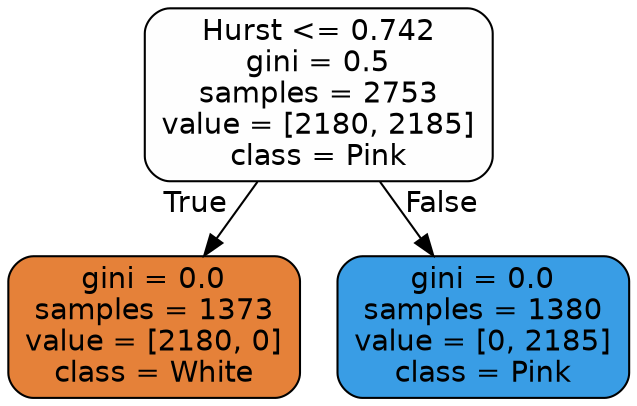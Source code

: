 digraph Tree {
node [shape=box, style="filled, rounded", color="black", fontname=helvetica] ;
edge [fontname=helvetica] ;
0 [label="Hurst <= 0.742\ngini = 0.5\nsamples = 2753\nvalue = [2180, 2185]\nclass = Pink", fillcolor="#399de501"] ;
1 [label="gini = 0.0\nsamples = 1373\nvalue = [2180, 0]\nclass = White", fillcolor="#e58139ff"] ;
0 -> 1 [labeldistance=2.5, labelangle=45, headlabel="True"] ;
2 [label="gini = 0.0\nsamples = 1380\nvalue = [0, 2185]\nclass = Pink", fillcolor="#399de5ff"] ;
0 -> 2 [labeldistance=2.5, labelangle=-45, headlabel="False"] ;
}